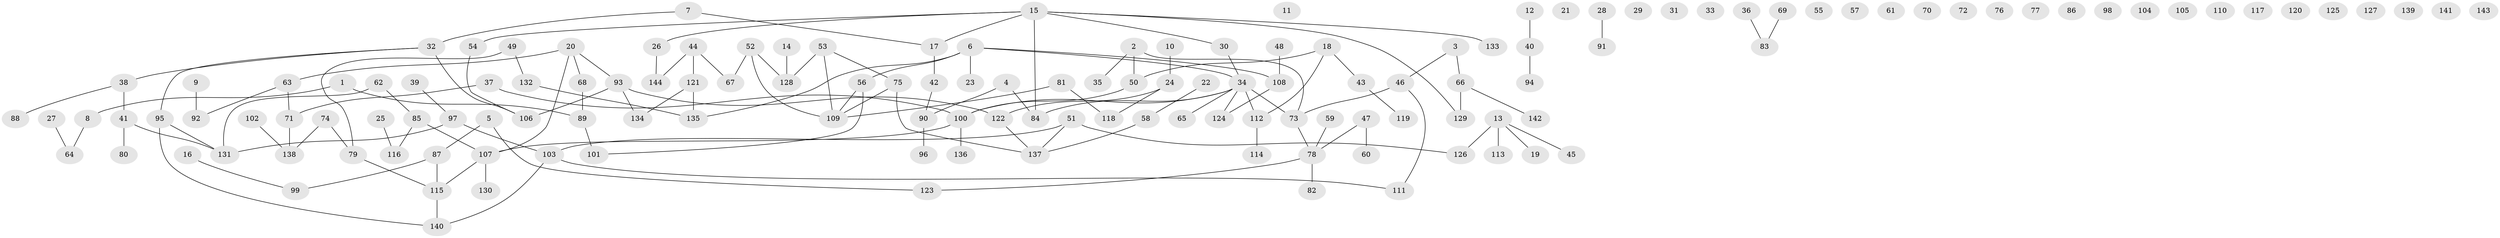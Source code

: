 // Generated by graph-tools (version 1.1) at 2025/39/03/09/25 04:39:18]
// undirected, 144 vertices, 142 edges
graph export_dot {
graph [start="1"]
  node [color=gray90,style=filled];
  1;
  2;
  3;
  4;
  5;
  6;
  7;
  8;
  9;
  10;
  11;
  12;
  13;
  14;
  15;
  16;
  17;
  18;
  19;
  20;
  21;
  22;
  23;
  24;
  25;
  26;
  27;
  28;
  29;
  30;
  31;
  32;
  33;
  34;
  35;
  36;
  37;
  38;
  39;
  40;
  41;
  42;
  43;
  44;
  45;
  46;
  47;
  48;
  49;
  50;
  51;
  52;
  53;
  54;
  55;
  56;
  57;
  58;
  59;
  60;
  61;
  62;
  63;
  64;
  65;
  66;
  67;
  68;
  69;
  70;
  71;
  72;
  73;
  74;
  75;
  76;
  77;
  78;
  79;
  80;
  81;
  82;
  83;
  84;
  85;
  86;
  87;
  88;
  89;
  90;
  91;
  92;
  93;
  94;
  95;
  96;
  97;
  98;
  99;
  100;
  101;
  102;
  103;
  104;
  105;
  106;
  107;
  108;
  109;
  110;
  111;
  112;
  113;
  114;
  115;
  116;
  117;
  118;
  119;
  120;
  121;
  122;
  123;
  124;
  125;
  126;
  127;
  128;
  129;
  130;
  131;
  132;
  133;
  134;
  135;
  136;
  137;
  138;
  139;
  140;
  141;
  142;
  143;
  144;
  1 -- 8;
  1 -- 89;
  2 -- 35;
  2 -- 50;
  2 -- 73;
  3 -- 46;
  3 -- 66;
  4 -- 84;
  4 -- 90;
  5 -- 87;
  5 -- 123;
  6 -- 23;
  6 -- 34;
  6 -- 56;
  6 -- 108;
  6 -- 135;
  7 -- 17;
  7 -- 32;
  8 -- 64;
  9 -- 92;
  10 -- 24;
  12 -- 40;
  13 -- 19;
  13 -- 45;
  13 -- 113;
  13 -- 126;
  14 -- 128;
  15 -- 17;
  15 -- 26;
  15 -- 30;
  15 -- 54;
  15 -- 84;
  15 -- 129;
  15 -- 133;
  16 -- 99;
  17 -- 42;
  18 -- 43;
  18 -- 50;
  18 -- 112;
  20 -- 63;
  20 -- 68;
  20 -- 93;
  20 -- 107;
  22 -- 58;
  24 -- 118;
  24 -- 122;
  25 -- 116;
  26 -- 144;
  27 -- 64;
  28 -- 91;
  30 -- 34;
  32 -- 38;
  32 -- 95;
  32 -- 106;
  34 -- 65;
  34 -- 73;
  34 -- 84;
  34 -- 100;
  34 -- 112;
  34 -- 124;
  36 -- 83;
  37 -- 71;
  37 -- 100;
  38 -- 41;
  38 -- 88;
  39 -- 97;
  40 -- 94;
  41 -- 80;
  41 -- 131;
  42 -- 90;
  43 -- 119;
  44 -- 67;
  44 -- 121;
  44 -- 144;
  46 -- 73;
  46 -- 111;
  47 -- 60;
  47 -- 78;
  48 -- 108;
  49 -- 79;
  49 -- 132;
  50 -- 100;
  51 -- 103;
  51 -- 126;
  51 -- 137;
  52 -- 67;
  52 -- 109;
  52 -- 128;
  53 -- 75;
  53 -- 109;
  53 -- 128;
  54 -- 106;
  56 -- 101;
  56 -- 109;
  58 -- 137;
  59 -- 78;
  62 -- 85;
  62 -- 131;
  63 -- 71;
  63 -- 92;
  66 -- 129;
  66 -- 142;
  68 -- 89;
  69 -- 83;
  71 -- 138;
  73 -- 78;
  74 -- 79;
  74 -- 138;
  75 -- 109;
  75 -- 137;
  78 -- 82;
  78 -- 123;
  79 -- 115;
  81 -- 109;
  81 -- 118;
  85 -- 107;
  85 -- 116;
  87 -- 99;
  87 -- 115;
  89 -- 101;
  90 -- 96;
  93 -- 106;
  93 -- 122;
  93 -- 134;
  95 -- 131;
  95 -- 140;
  97 -- 103;
  97 -- 131;
  100 -- 107;
  100 -- 136;
  102 -- 138;
  103 -- 111;
  103 -- 140;
  107 -- 115;
  107 -- 130;
  108 -- 124;
  112 -- 114;
  115 -- 140;
  121 -- 134;
  121 -- 135;
  122 -- 137;
  132 -- 135;
}
